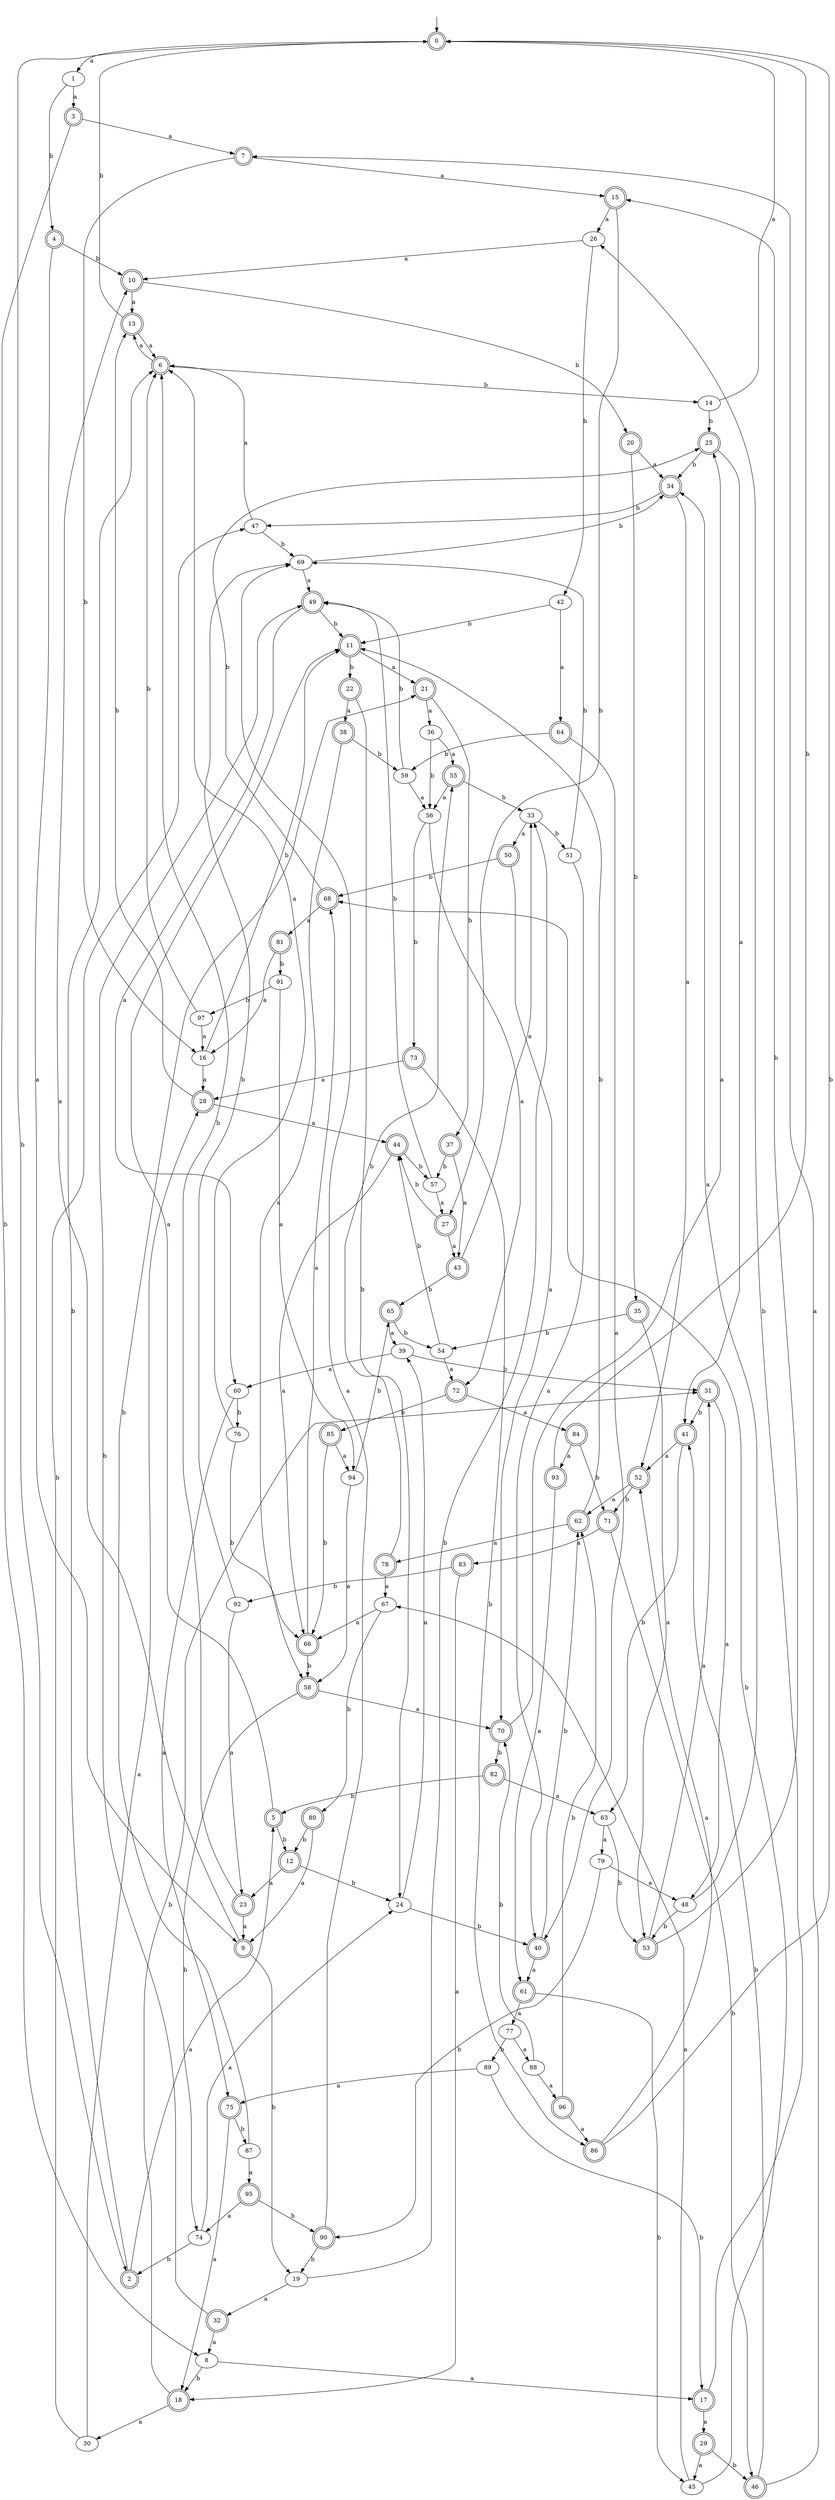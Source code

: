 digraph RandomDFA {
  __start0 [label="", shape=none];
  __start0 -> 0 [label=""];
  0 [shape=circle] [shape=doublecircle]
  0 -> 1 [label="a"]
  0 -> 2 [label="b"]
  1
  1 -> 3 [label="a"]
  1 -> 4 [label="b"]
  2 [shape=doublecircle]
  2 -> 5 [label="a"]
  2 -> 6 [label="b"]
  3 [shape=doublecircle]
  3 -> 7 [label="a"]
  3 -> 8 [label="b"]
  4 [shape=doublecircle]
  4 -> 9 [label="a"]
  4 -> 10 [label="b"]
  5 [shape=doublecircle]
  5 -> 11 [label="a"]
  5 -> 12 [label="b"]
  6 [shape=doublecircle]
  6 -> 13 [label="a"]
  6 -> 14 [label="b"]
  7 [shape=doublecircle]
  7 -> 15 [label="a"]
  7 -> 16 [label="b"]
  8
  8 -> 17 [label="a"]
  8 -> 18 [label="b"]
  9 [shape=doublecircle]
  9 -> 10 [label="a"]
  9 -> 19 [label="b"]
  10 [shape=doublecircle]
  10 -> 13 [label="a"]
  10 -> 20 [label="b"]
  11 [shape=doublecircle]
  11 -> 21 [label="a"]
  11 -> 22 [label="b"]
  12 [shape=doublecircle]
  12 -> 23 [label="a"]
  12 -> 24 [label="b"]
  13 [shape=doublecircle]
  13 -> 6 [label="a"]
  13 -> 0 [label="b"]
  14
  14 -> 0 [label="a"]
  14 -> 25 [label="b"]
  15 [shape=doublecircle]
  15 -> 26 [label="a"]
  15 -> 27 [label="b"]
  16
  16 -> 28 [label="a"]
  16 -> 11 [label="b"]
  17 [shape=doublecircle]
  17 -> 29 [label="a"]
  17 -> 26 [label="b"]
  18 [shape=doublecircle]
  18 -> 30 [label="a"]
  18 -> 31 [label="b"]
  19
  19 -> 32 [label="a"]
  19 -> 33 [label="b"]
  20 [shape=doublecircle]
  20 -> 34 [label="a"]
  20 -> 35 [label="b"]
  21 [shape=doublecircle]
  21 -> 36 [label="a"]
  21 -> 37 [label="b"]
  22 [shape=doublecircle]
  22 -> 38 [label="a"]
  22 -> 24 [label="b"]
  23 [shape=doublecircle]
  23 -> 9 [label="a"]
  23 -> 6 [label="b"]
  24
  24 -> 39 [label="a"]
  24 -> 40 [label="b"]
  25 [shape=doublecircle]
  25 -> 41 [label="a"]
  25 -> 34 [label="b"]
  26
  26 -> 10 [label="a"]
  26 -> 42 [label="b"]
  27 [shape=doublecircle]
  27 -> 43 [label="a"]
  27 -> 44 [label="b"]
  28 [shape=doublecircle]
  28 -> 44 [label="a"]
  28 -> 13 [label="b"]
  29 [shape=doublecircle]
  29 -> 45 [label="a"]
  29 -> 46 [label="b"]
  30
  30 -> 28 [label="a"]
  30 -> 47 [label="b"]
  31 [shape=doublecircle]
  31 -> 48 [label="a"]
  31 -> 41 [label="b"]
  32 [shape=doublecircle]
  32 -> 8 [label="a"]
  32 -> 49 [label="b"]
  33
  33 -> 50 [label="a"]
  33 -> 51 [label="b"]
  34 [shape=doublecircle]
  34 -> 52 [label="a"]
  34 -> 47 [label="b"]
  35 [shape=doublecircle]
  35 -> 53 [label="a"]
  35 -> 54 [label="b"]
  36
  36 -> 55 [label="a"]
  36 -> 56 [label="b"]
  37 [shape=doublecircle]
  37 -> 43 [label="a"]
  37 -> 57 [label="b"]
  38 [shape=doublecircle]
  38 -> 58 [label="a"]
  38 -> 59 [label="b"]
  39
  39 -> 60 [label="a"]
  39 -> 31 [label="b"]
  40 [shape=doublecircle]
  40 -> 61 [label="a"]
  40 -> 62 [label="b"]
  41 [shape=doublecircle]
  41 -> 52 [label="a"]
  41 -> 63 [label="b"]
  42
  42 -> 64 [label="a"]
  42 -> 11 [label="b"]
  43 [shape=doublecircle]
  43 -> 33 [label="a"]
  43 -> 65 [label="b"]
  44 [shape=doublecircle]
  44 -> 66 [label="a"]
  44 -> 57 [label="b"]
  45
  45 -> 67 [label="a"]
  45 -> 68 [label="b"]
  46 [shape=doublecircle]
  46 -> 7 [label="a"]
  46 -> 41 [label="b"]
  47
  47 -> 6 [label="a"]
  47 -> 69 [label="b"]
  48
  48 -> 34 [label="a"]
  48 -> 53 [label="b"]
  49 [shape=doublecircle]
  49 -> 60 [label="a"]
  49 -> 11 [label="b"]
  50 [shape=doublecircle]
  50 -> 70 [label="a"]
  50 -> 68 [label="b"]
  51
  51 -> 40 [label="a"]
  51 -> 69 [label="b"]
  52 [shape=doublecircle]
  52 -> 62 [label="a"]
  52 -> 71 [label="b"]
  53 [shape=doublecircle]
  53 -> 31 [label="a"]
  53 -> 15 [label="b"]
  54
  54 -> 72 [label="a"]
  54 -> 44 [label="b"]
  55 [shape=doublecircle]
  55 -> 56 [label="a"]
  55 -> 33 [label="b"]
  56
  56 -> 72 [label="a"]
  56 -> 73 [label="b"]
  57
  57 -> 27 [label="a"]
  57 -> 49 [label="b"]
  58 [shape=doublecircle]
  58 -> 70 [label="a"]
  58 -> 74 [label="b"]
  59
  59 -> 56 [label="a"]
  59 -> 49 [label="b"]
  60
  60 -> 75 [label="a"]
  60 -> 76 [label="b"]
  61 [shape=doublecircle]
  61 -> 77 [label="a"]
  61 -> 45 [label="b"]
  62 [shape=doublecircle]
  62 -> 78 [label="a"]
  62 -> 11 [label="b"]
  63
  63 -> 79 [label="a"]
  63 -> 53 [label="b"]
  64 [shape=doublecircle]
  64 -> 40 [label="a"]
  64 -> 59 [label="b"]
  65 [shape=doublecircle]
  65 -> 39 [label="a"]
  65 -> 54 [label="b"]
  66 [shape=doublecircle]
  66 -> 68 [label="a"]
  66 -> 58 [label="b"]
  67
  67 -> 66 [label="a"]
  67 -> 80 [label="b"]
  68 [shape=doublecircle]
  68 -> 81 [label="a"]
  68 -> 25 [label="b"]
  69
  69 -> 49 [label="a"]
  69 -> 34 [label="b"]
  70 [shape=doublecircle]
  70 -> 25 [label="a"]
  70 -> 82 [label="b"]
  71 [shape=doublecircle]
  71 -> 83 [label="a"]
  71 -> 46 [label="b"]
  72 [shape=doublecircle]
  72 -> 84 [label="a"]
  72 -> 85 [label="b"]
  73 [shape=doublecircle]
  73 -> 28 [label="a"]
  73 -> 86 [label="b"]
  74
  74 -> 24 [label="a"]
  74 -> 2 [label="b"]
  75 [shape=doublecircle]
  75 -> 18 [label="a"]
  75 -> 87 [label="b"]
  76
  76 -> 6 [label="a"]
  76 -> 66 [label="b"]
  77
  77 -> 88 [label="a"]
  77 -> 89 [label="b"]
  78 [shape=doublecircle]
  78 -> 67 [label="a"]
  78 -> 55 [label="b"]
  79
  79 -> 48 [label="a"]
  79 -> 90 [label="b"]
  80 [shape=doublecircle]
  80 -> 9 [label="a"]
  80 -> 12 [label="b"]
  81 [shape=doublecircle]
  81 -> 16 [label="a"]
  81 -> 91 [label="b"]
  82 [shape=doublecircle]
  82 -> 63 [label="a"]
  82 -> 5 [label="b"]
  83 [shape=doublecircle]
  83 -> 18 [label="a"]
  83 -> 92 [label="b"]
  84 [shape=doublecircle]
  84 -> 93 [label="a"]
  84 -> 71 [label="b"]
  85 [shape=doublecircle]
  85 -> 94 [label="a"]
  85 -> 66 [label="b"]
  86 [shape=doublecircle]
  86 -> 52 [label="a"]
  86 -> 0 [label="b"]
  87
  87 -> 95 [label="a"]
  87 -> 21 [label="b"]
  88
  88 -> 96 [label="a"]
  88 -> 70 [label="b"]
  89
  89 -> 75 [label="a"]
  89 -> 17 [label="b"]
  90 [shape=doublecircle]
  90 -> 69 [label="a"]
  90 -> 19 [label="b"]
  91
  91 -> 94 [label="a"]
  91 -> 97 [label="b"]
  92
  92 -> 23 [label="a"]
  92 -> 69 [label="b"]
  93 [shape=doublecircle]
  93 -> 61 [label="a"]
  93 -> 0 [label="b"]
  94
  94 -> 58 [label="a"]
  94 -> 65 [label="b"]
  95 [shape=doublecircle]
  95 -> 74 [label="a"]
  95 -> 90 [label="b"]
  96 [shape=doublecircle]
  96 -> 86 [label="a"]
  96 -> 62 [label="b"]
  97
  97 -> 16 [label="a"]
  97 -> 6 [label="b"]
}

